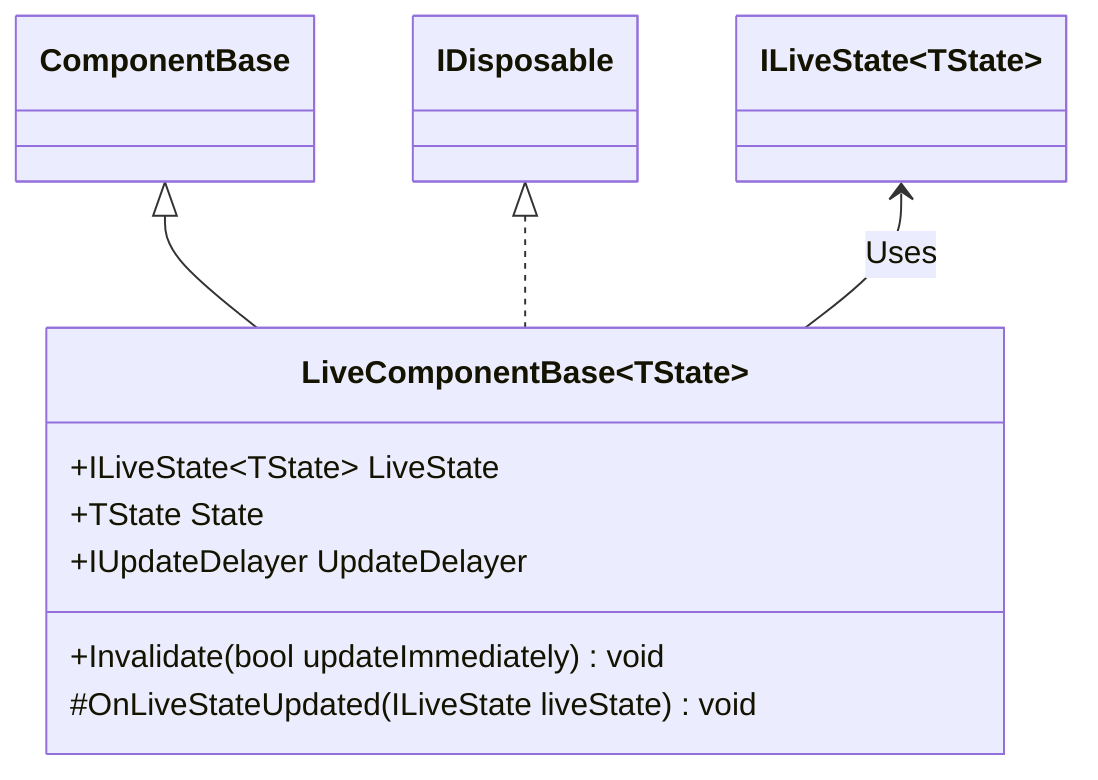 classDiagram
  ComponentBase <|-- LiveComponentBase~TState~
  IDisposable <|.. LiveComponentBase~TState~
  ILiveState~TState~ <-- LiveComponentBase~TState~ : Uses
  class LiveComponentBase~TState~ {
    +ILiveState~TState~ LiveState
    +TState State
    +IUpdateDelayer UpdateDelayer
    +Invalidate(bool updateImmediately) void
    #OnLiveStateUpdated(ILiveState liveState) void
  }